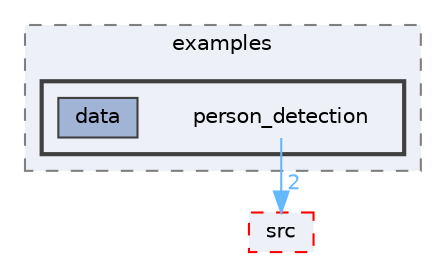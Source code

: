 digraph "Arduino/GetStartedWithMachineLearningOnArduino/tflite-micro-arduino-examples-main/examples/person_detection"
{
 // LATEX_PDF_SIZE
  bgcolor="transparent";
  edge [fontname=Helvetica,fontsize=10,labelfontname=Helvetica,labelfontsize=10];
  node [fontname=Helvetica,fontsize=10,shape=box,height=0.2,width=0.4];
  compound=true
  subgraph clusterdir_3ab3179c809fcab3620d73df045ad492 {
    graph [ bgcolor="#edf0f7", pencolor="grey50", label="examples", fontname=Helvetica,fontsize=10 style="filled,dashed", URL="dir_3ab3179c809fcab3620d73df045ad492.html",tooltip=""]
  subgraph clusterdir_9e0c737c2b0acbfb267af2070ee7c96b {
    graph [ bgcolor="#edf0f7", pencolor="grey25", label="", fontname=Helvetica,fontsize=10 style="filled,bold", URL="dir_9e0c737c2b0acbfb267af2070ee7c96b.html",tooltip=""]
    dir_9e0c737c2b0acbfb267af2070ee7c96b [shape=plaintext, label="person_detection"];
  dir_77368117b0b77c3de09487a33ff54955 [label="data", fillcolor="#a2b4d6", color="grey25", style="filled", URL="dir_77368117b0b77c3de09487a33ff54955.html",tooltip=""];
  }
  }
  dir_e866ddbbaec9cd84ea4c87a9de153242 [label="src", fillcolor="#edf0f7", color="red", style="filled,dashed", URL="dir_e866ddbbaec9cd84ea4c87a9de153242.html",tooltip=""];
  dir_9e0c737c2b0acbfb267af2070ee7c96b->dir_e866ddbbaec9cd84ea4c87a9de153242 [headlabel="2", labeldistance=1.5 headhref="dir_000233_000298.html" href="dir_000233_000298.html" color="steelblue1" fontcolor="steelblue1"];
}
